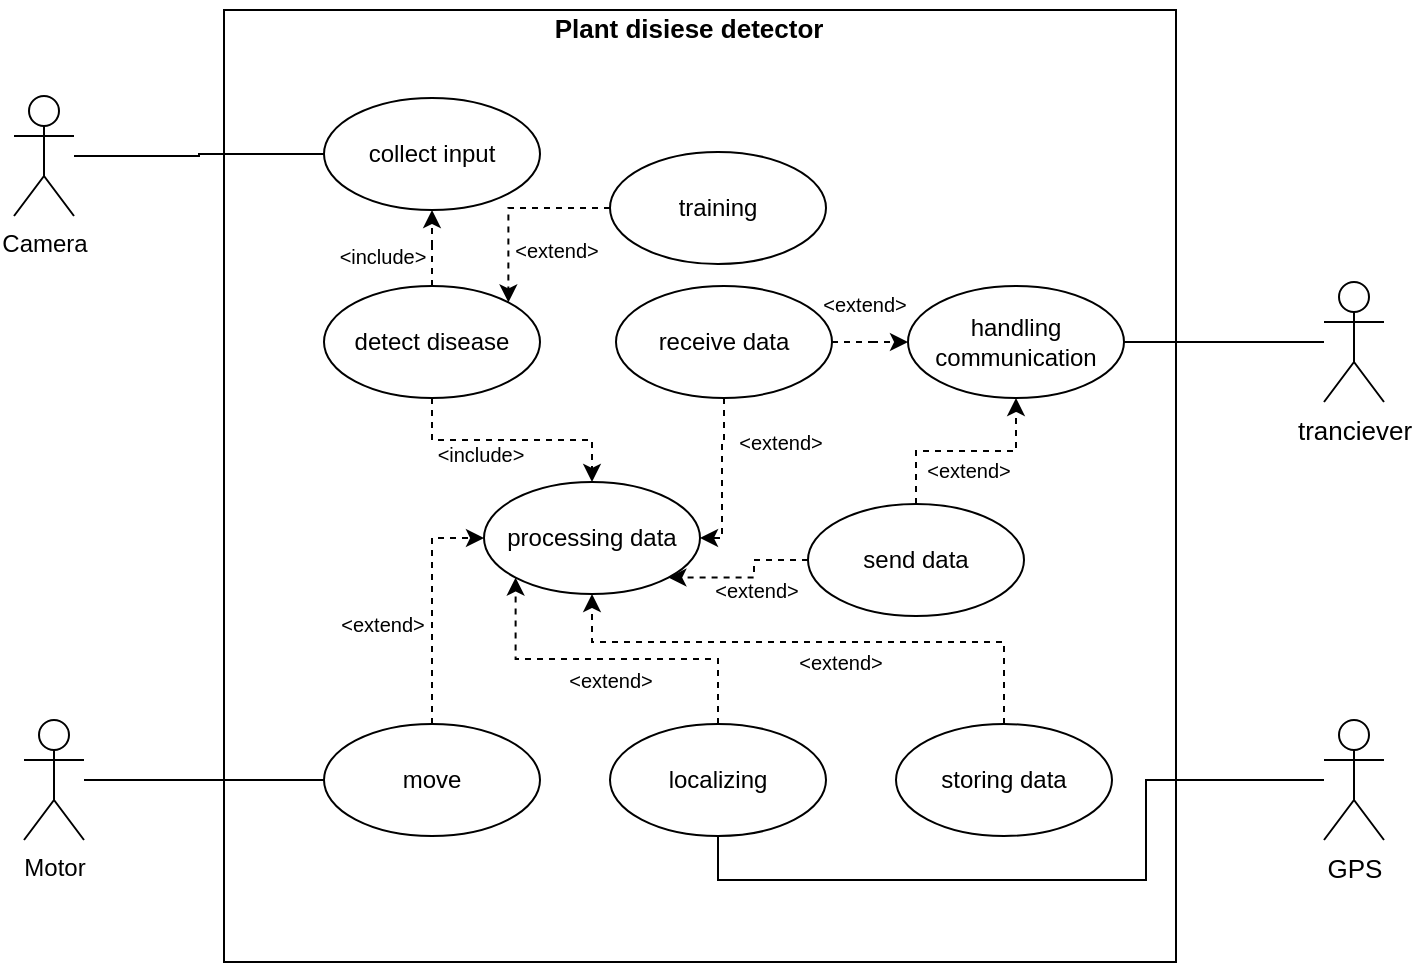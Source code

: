 <mxfile version="20.2.3" type="device"><diagram id="4LAUC3PlK1hDTPfxvM4y" name="Page-1"><mxGraphModel dx="702" dy="577" grid="0" gridSize="10" guides="1" tooltips="1" connect="1" arrows="1" fold="1" page="1" pageScale="1" pageWidth="827" pageHeight="1169" math="0" shadow="0"><root><mxCell id="0"/><mxCell id="1" parent="0"/><mxCell id="_jc6Hi-sZY-qtnyyF3E5-1" value="" style="whiteSpace=wrap;html=1;aspect=fixed;" parent="1" vertex="1"><mxGeometry x="199" y="117" width="476" height="476" as="geometry"/></mxCell><mxCell id="HhCD5QTqi5yskXdcFHsq-19" style="edgeStyle=orthogonalEdgeStyle;rounded=0;orthogonalLoop=1;jettySize=auto;html=1;entryX=0;entryY=0.5;entryDx=0;entryDy=0;fontSize=13;endArrow=none;endFill=0;" parent="1" source="_jc6Hi-sZY-qtnyyF3E5-2" target="_jc6Hi-sZY-qtnyyF3E5-7" edge="1"><mxGeometry relative="1" as="geometry"/></mxCell><mxCell id="_jc6Hi-sZY-qtnyyF3E5-2" value="Camera" style="shape=umlActor;verticalLabelPosition=bottom;verticalAlign=top;html=1;outlineConnect=0;" parent="1" vertex="1"><mxGeometry x="94" y="160" width="30" height="60" as="geometry"/></mxCell><mxCell id="_jc6Hi-sZY-qtnyyF3E5-7" value="collect input" style="ellipse;whiteSpace=wrap;html=1;" parent="1" vertex="1"><mxGeometry x="249" y="161" width="108" height="56" as="geometry"/></mxCell><mxCell id="HhCD5QTqi5yskXdcFHsq-13" style="edgeStyle=orthogonalEdgeStyle;rounded=0;orthogonalLoop=1;jettySize=auto;html=1;entryX=1;entryY=0;entryDx=0;entryDy=0;fontSize=13;dashed=1;endArrow=classic;endFill=1;" parent="1" source="_jc6Hi-sZY-qtnyyF3E5-8" target="_jc6Hi-sZY-qtnyyF3E5-9" edge="1"><mxGeometry relative="1" as="geometry"/></mxCell><mxCell id="_jc6Hi-sZY-qtnyyF3E5-8" value="training" style="ellipse;whiteSpace=wrap;html=1;" parent="1" vertex="1"><mxGeometry x="392" y="188" width="108" height="56" as="geometry"/></mxCell><mxCell id="HhCD5QTqi5yskXdcFHsq-14" style="edgeStyle=orthogonalEdgeStyle;rounded=0;orthogonalLoop=1;jettySize=auto;html=1;entryX=0.5;entryY=1;entryDx=0;entryDy=0;dashed=1;fontSize=13;endArrow=classic;endFill=1;" parent="1" source="_jc6Hi-sZY-qtnyyF3E5-9" target="_jc6Hi-sZY-qtnyyF3E5-7" edge="1"><mxGeometry relative="1" as="geometry"/></mxCell><mxCell id="HhCD5QTqi5yskXdcFHsq-15" style="edgeStyle=orthogonalEdgeStyle;rounded=0;orthogonalLoop=1;jettySize=auto;html=1;dashed=1;fontSize=13;endArrow=classic;endFill=1;" parent="1" source="_jc6Hi-sZY-qtnyyF3E5-9" target="_jc6Hi-sZY-qtnyyF3E5-10" edge="1"><mxGeometry relative="1" as="geometry"/></mxCell><mxCell id="_jc6Hi-sZY-qtnyyF3E5-9" value="detect disease" style="ellipse;whiteSpace=wrap;html=1;" parent="1" vertex="1"><mxGeometry x="249" y="255" width="108" height="56" as="geometry"/></mxCell><mxCell id="_jc6Hi-sZY-qtnyyF3E5-10" value="processing data" style="ellipse;whiteSpace=wrap;html=1;" parent="1" vertex="1"><mxGeometry x="329" y="353" width="108" height="56" as="geometry"/></mxCell><mxCell id="HhCD5QTqi5yskXdcFHsq-18" style="edgeStyle=orthogonalEdgeStyle;rounded=0;orthogonalLoop=1;jettySize=auto;html=1;entryX=0;entryY=0.5;entryDx=0;entryDy=0;fontSize=13;endArrow=none;endFill=0;" parent="1" source="HhCD5QTqi5yskXdcFHsq-1" target="HhCD5QTqi5yskXdcFHsq-7" edge="1"><mxGeometry relative="1" as="geometry"/></mxCell><mxCell id="HhCD5QTqi5yskXdcFHsq-1" value="Motor" style="shape=umlActor;verticalLabelPosition=bottom;verticalAlign=top;html=1;outlineConnect=0;" parent="1" vertex="1"><mxGeometry x="99" y="472" width="30" height="60" as="geometry"/></mxCell><mxCell id="HhCD5QTqi5yskXdcFHsq-4" value="&lt;b&gt;&lt;font style=&quot;font-size: 13px;&quot;&gt;Plant disiese detector&lt;/font&gt;&lt;/b&gt;" style="text;html=1;align=center;verticalAlign=middle;resizable=0;points=[];autosize=1;strokeColor=none;fillColor=none;" parent="1" vertex="1"><mxGeometry x="355" y="112" width="152" height="28" as="geometry"/></mxCell><mxCell id="HhCD5QTqi5yskXdcFHsq-16" style="edgeStyle=orthogonalEdgeStyle;rounded=0;orthogonalLoop=1;jettySize=auto;html=1;entryX=1;entryY=0.5;entryDx=0;entryDy=0;dashed=1;fontSize=13;endArrow=classic;endFill=1;" parent="1" source="HhCD5QTqi5yskXdcFHsq-5" target="_jc6Hi-sZY-qtnyyF3E5-10" edge="1"><mxGeometry relative="1" as="geometry"><Array as="points"><mxPoint x="449" y="332"/><mxPoint x="448" y="332"/><mxPoint x="448" y="381"/></Array></mxGeometry></mxCell><mxCell id="HhCD5QTqi5yskXdcFHsq-20" style="edgeStyle=orthogonalEdgeStyle;rounded=0;orthogonalLoop=1;jettySize=auto;html=1;entryX=0;entryY=0.5;entryDx=0;entryDy=0;fontSize=13;endArrow=classic;endFill=1;dashed=1;" parent="1" source="HhCD5QTqi5yskXdcFHsq-5" target="HhCD5QTqi5yskXdcFHsq-10" edge="1"><mxGeometry relative="1" as="geometry"/></mxCell><mxCell id="HhCD5QTqi5yskXdcFHsq-5" value="receive data" style="ellipse;whiteSpace=wrap;html=1;" parent="1" vertex="1"><mxGeometry x="395" y="255" width="108" height="56" as="geometry"/></mxCell><mxCell id="HhCD5QTqi5yskXdcFHsq-24" style="edgeStyle=orthogonalEdgeStyle;rounded=0;orthogonalLoop=1;jettySize=auto;html=1;exitX=0.5;exitY=0;exitDx=0;exitDy=0;entryX=0;entryY=1;entryDx=0;entryDy=0;dashed=1;fontSize=13;endArrow=classic;endFill=1;" parent="1" source="HhCD5QTqi5yskXdcFHsq-6" target="_jc6Hi-sZY-qtnyyF3E5-10" edge="1"><mxGeometry relative="1" as="geometry"/></mxCell><mxCell id="HhCD5QTqi5yskXdcFHsq-6" value="localizing" style="ellipse;whiteSpace=wrap;html=1;" parent="1" vertex="1"><mxGeometry x="392" y="474" width="108" height="56" as="geometry"/></mxCell><mxCell id="HhCD5QTqi5yskXdcFHsq-25" style="edgeStyle=orthogonalEdgeStyle;rounded=0;orthogonalLoop=1;jettySize=auto;html=1;exitX=0.5;exitY=0;exitDx=0;exitDy=0;entryX=0;entryY=0.5;entryDx=0;entryDy=0;dashed=1;fontSize=13;endArrow=classic;endFill=1;" parent="1" source="HhCD5QTqi5yskXdcFHsq-7" target="_jc6Hi-sZY-qtnyyF3E5-10" edge="1"><mxGeometry relative="1" as="geometry"/></mxCell><mxCell id="HhCD5QTqi5yskXdcFHsq-7" value="move" style="ellipse;whiteSpace=wrap;html=1;" parent="1" vertex="1"><mxGeometry x="249" y="474" width="108" height="56" as="geometry"/></mxCell><mxCell id="HhCD5QTqi5yskXdcFHsq-23" style="edgeStyle=orthogonalEdgeStyle;rounded=0;orthogonalLoop=1;jettySize=auto;html=1;entryX=0.5;entryY=1;entryDx=0;entryDy=0;dashed=1;fontSize=13;endArrow=classic;endFill=1;" parent="1" source="HhCD5QTqi5yskXdcFHsq-8" target="_jc6Hi-sZY-qtnyyF3E5-10" edge="1"><mxGeometry relative="1" as="geometry"><Array as="points"><mxPoint x="589" y="433"/><mxPoint x="383" y="433"/></Array></mxGeometry></mxCell><mxCell id="HhCD5QTqi5yskXdcFHsq-8" value="storing data" style="ellipse;whiteSpace=wrap;html=1;" parent="1" vertex="1"><mxGeometry x="535" y="474" width="108" height="56" as="geometry"/></mxCell><mxCell id="HhCD5QTqi5yskXdcFHsq-21" style="edgeStyle=orthogonalEdgeStyle;rounded=0;orthogonalLoop=1;jettySize=auto;html=1;entryX=0.5;entryY=1;entryDx=0;entryDy=0;dashed=1;fontSize=13;endArrow=classic;endFill=1;" parent="1" source="HhCD5QTqi5yskXdcFHsq-9" target="HhCD5QTqi5yskXdcFHsq-10" edge="1"><mxGeometry relative="1" as="geometry"/></mxCell><mxCell id="HhCD5QTqi5yskXdcFHsq-22" style="edgeStyle=orthogonalEdgeStyle;rounded=0;orthogonalLoop=1;jettySize=auto;html=1;entryX=1;entryY=1;entryDx=0;entryDy=0;dashed=1;fontSize=13;endArrow=classic;endFill=1;" parent="1" source="HhCD5QTqi5yskXdcFHsq-9" target="_jc6Hi-sZY-qtnyyF3E5-10" edge="1"><mxGeometry relative="1" as="geometry"/></mxCell><mxCell id="HhCD5QTqi5yskXdcFHsq-9" value="send data" style="ellipse;whiteSpace=wrap;html=1;" parent="1" vertex="1"><mxGeometry x="491" y="364" width="108" height="56" as="geometry"/></mxCell><mxCell id="HhCD5QTqi5yskXdcFHsq-10" value="handling communication" style="ellipse;whiteSpace=wrap;html=1;" parent="1" vertex="1"><mxGeometry x="541" y="255" width="108" height="56" as="geometry"/></mxCell><mxCell id="HhCD5QTqi5yskXdcFHsq-27" style="edgeStyle=orthogonalEdgeStyle;rounded=0;orthogonalLoop=1;jettySize=auto;html=1;entryX=1;entryY=0.5;entryDx=0;entryDy=0;fontSize=13;endArrow=none;endFill=0;" parent="1" source="HhCD5QTqi5yskXdcFHsq-26" target="HhCD5QTqi5yskXdcFHsq-10" edge="1"><mxGeometry relative="1" as="geometry"/></mxCell><mxCell id="HhCD5QTqi5yskXdcFHsq-26" value="tranciever" style="shape=umlActor;verticalLabelPosition=bottom;verticalAlign=top;html=1;outlineConnect=0;fontSize=13;" parent="1" vertex="1"><mxGeometry x="749" y="253" width="30" height="60" as="geometry"/></mxCell><mxCell id="HhCD5QTqi5yskXdcFHsq-29" style="edgeStyle=orthogonalEdgeStyle;rounded=0;orthogonalLoop=1;jettySize=auto;html=1;entryX=0.5;entryY=1;entryDx=0;entryDy=0;fontSize=13;endArrow=none;endFill=0;" parent="1" source="HhCD5QTqi5yskXdcFHsq-28" target="HhCD5QTqi5yskXdcFHsq-6" edge="1"><mxGeometry relative="1" as="geometry"><Array as="points"><mxPoint x="660" y="502"/><mxPoint x="660" y="552"/><mxPoint x="446" y="552"/></Array></mxGeometry></mxCell><mxCell id="HhCD5QTqi5yskXdcFHsq-28" value="GPS" style="shape=umlActor;verticalLabelPosition=bottom;verticalAlign=top;html=1;outlineConnect=0;fontSize=13;" parent="1" vertex="1"><mxGeometry x="749" y="472" width="30" height="60" as="geometry"/></mxCell><mxCell id="HhCD5QTqi5yskXdcFHsq-31" value="&lt;font style=&quot;font-size: 10px;&quot;&gt;&amp;lt;include&amp;gt;&lt;/font&gt;" style="text;html=1;align=center;verticalAlign=middle;resizable=0;points=[];autosize=1;strokeColor=none;fillColor=none;fontSize=13;" parent="1" vertex="1"><mxGeometry x="247.5" y="225" width="61" height="28" as="geometry"/></mxCell><mxCell id="HhCD5QTqi5yskXdcFHsq-40" value="&lt;font style=&quot;font-size: 10px;&quot;&gt;&amp;lt;extend&amp;gt;&lt;/font&gt;" style="text;html=1;align=center;verticalAlign=middle;resizable=0;points=[];autosize=1;strokeColor=none;fillColor=none;fontSize=13;" parent="1" vertex="1"><mxGeometry x="248" y="409" width="60" height="28" as="geometry"/></mxCell><mxCell id="HhCD5QTqi5yskXdcFHsq-41" value="&lt;font style=&quot;font-size: 10px;&quot;&gt;&amp;lt;extend&amp;gt;&lt;/font&gt;" style="text;html=1;align=center;verticalAlign=middle;resizable=0;points=[];autosize=1;strokeColor=none;fillColor=none;fontSize=13;" parent="1" vertex="1"><mxGeometry x="362" y="437" width="60" height="28" as="geometry"/></mxCell><mxCell id="HhCD5QTqi5yskXdcFHsq-42" value="&lt;font style=&quot;font-size: 10px;&quot;&gt;&amp;lt;extend&amp;gt;&lt;/font&gt;" style="text;html=1;align=center;verticalAlign=middle;resizable=0;points=[];autosize=1;strokeColor=none;fillColor=none;fontSize=13;" parent="1" vertex="1"><mxGeometry x="477" y="428" width="60" height="28" as="geometry"/></mxCell><mxCell id="HhCD5QTqi5yskXdcFHsq-43" value="&lt;font style=&quot;font-size: 10px;&quot;&gt;&amp;lt;extend&amp;gt;&lt;/font&gt;" style="text;html=1;align=center;verticalAlign=middle;resizable=0;points=[];autosize=1;strokeColor=none;fillColor=none;fontSize=13;" parent="1" vertex="1"><mxGeometry x="435" y="392" width="60" height="28" as="geometry"/></mxCell><mxCell id="HhCD5QTqi5yskXdcFHsq-44" value="&lt;font style=&quot;font-size: 10px;&quot;&gt;&amp;lt;extend&amp;gt;&lt;/font&gt;" style="text;html=1;align=center;verticalAlign=middle;resizable=0;points=[];autosize=1;strokeColor=none;fillColor=none;fontSize=13;" parent="1" vertex="1"><mxGeometry x="447" y="318" width="60" height="28" as="geometry"/></mxCell><mxCell id="HhCD5QTqi5yskXdcFHsq-45" value="&lt;font style=&quot;font-size: 10px;&quot;&gt;&amp;lt;extend&amp;gt;&lt;/font&gt;" style="text;html=1;align=center;verticalAlign=middle;resizable=0;points=[];autosize=1;strokeColor=none;fillColor=none;fontSize=13;" parent="1" vertex="1"><mxGeometry x="541" y="332" width="60" height="28" as="geometry"/></mxCell><mxCell id="HhCD5QTqi5yskXdcFHsq-46" value="&lt;font style=&quot;font-size: 10px;&quot;&gt;&amp;lt;extend&amp;gt;&lt;/font&gt;" style="text;html=1;align=center;verticalAlign=middle;resizable=0;points=[];autosize=1;strokeColor=none;fillColor=none;fontSize=13;" parent="1" vertex="1"><mxGeometry x="489" y="249" width="60" height="28" as="geometry"/></mxCell><mxCell id="HhCD5QTqi5yskXdcFHsq-47" value="&lt;font style=&quot;font-size: 10px;&quot;&gt;&amp;lt;extend&amp;gt;&lt;/font&gt;" style="text;html=1;align=center;verticalAlign=middle;resizable=0;points=[];autosize=1;strokeColor=none;fillColor=none;fontSize=13;" parent="1" vertex="1"><mxGeometry x="335" y="222" width="60" height="28" as="geometry"/></mxCell><mxCell id="HhCD5QTqi5yskXdcFHsq-49" value="&lt;font style=&quot;font-size: 10px;&quot;&gt;&amp;lt;include&amp;gt;&lt;/font&gt;" style="text;html=1;align=center;verticalAlign=middle;resizable=0;points=[];autosize=1;strokeColor=none;fillColor=none;fontSize=13;" parent="1" vertex="1"><mxGeometry x="296" y="324" width="61" height="28" as="geometry"/></mxCell></root></mxGraphModel></diagram></mxfile>